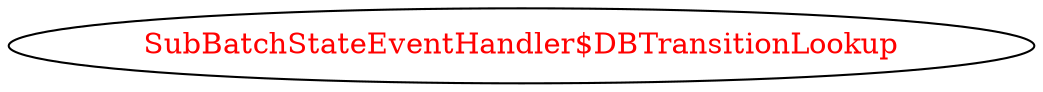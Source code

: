 digraph dependencyGraph {
 concentrate=true;
 ranksep="2.0";
 rankdir="LR"; 
 splines="ortho";
"SubBatchStateEventHandler$DBTransitionLookup" [fontcolor="red"];
}